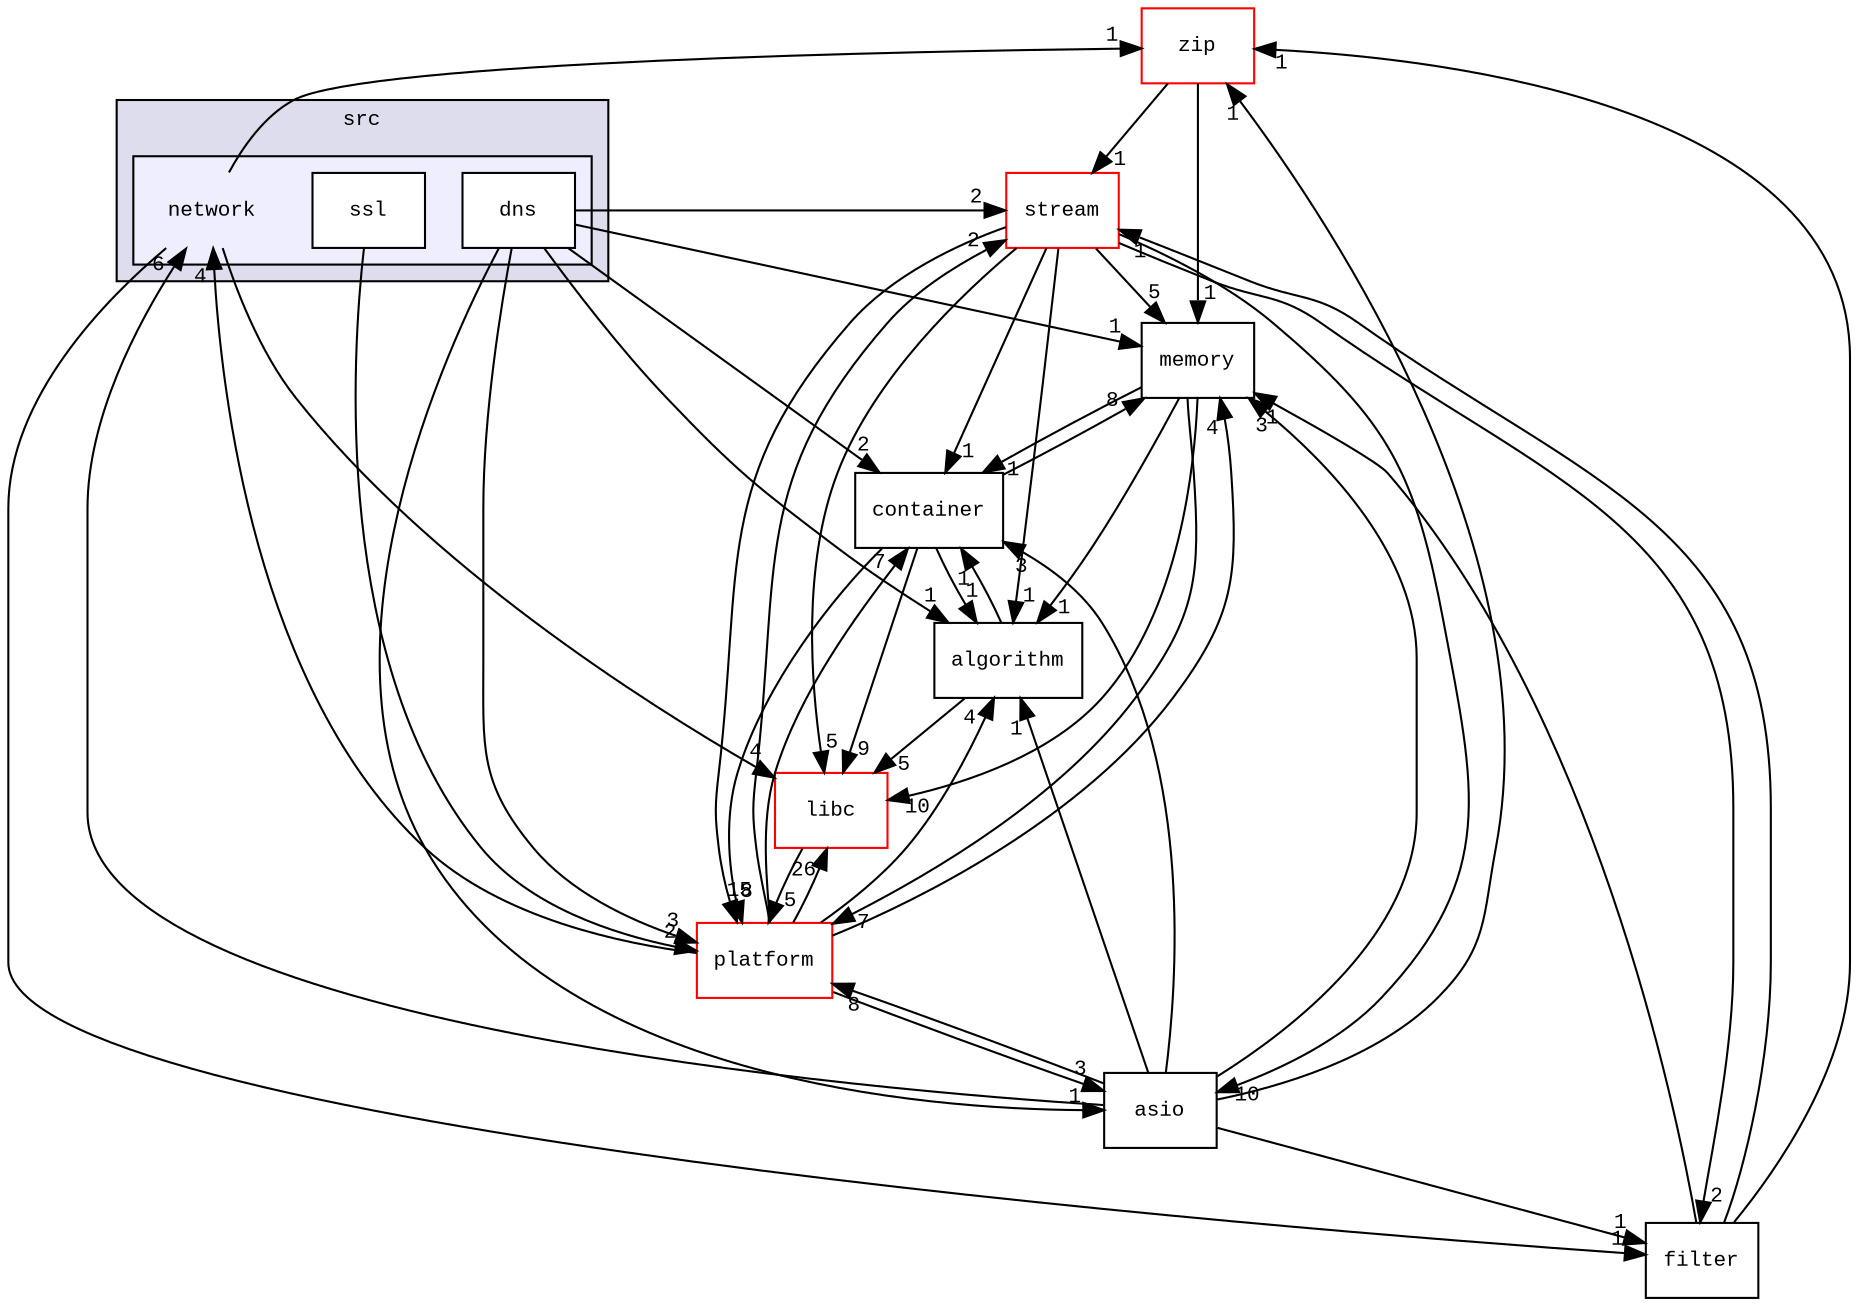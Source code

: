 digraph "src/network" {
  compound=true
  node [ fontsize="10", fontname="CourierNew"];
  edge [ labelfontsize="10", labelfontname="CourierNew"];
  subgraph clusterdir_68267d1309a1af8e8297ef4c3efbcdba {
    graph [ bgcolor="#ddddee", pencolor="black", label="src" fontname="CourierNew", fontsize="10", URL="dir_68267d1309a1af8e8297ef4c3efbcdba.html"]
  subgraph clusterdir_fc4c7f03e1a69a98c370fae55a743828 {
    graph [ bgcolor="#eeeeff", pencolor="black", label="" URL="dir_fc4c7f03e1a69a98c370fae55a743828.html"];
    dir_fc4c7f03e1a69a98c370fae55a743828 [shape=plaintext label="network"];
    dir_c3a366c5291693ca9969c13524c90d08 [shape=box label="dns" color="black" fillcolor="white" style="filled" URL="dir_c3a366c5291693ca9969c13524c90d08.html"];
    dir_c92b6a190b2ee1b89ea578daa383e314 [shape=box label="ssl" color="black" fillcolor="white" style="filled" URL="dir_c92b6a190b2ee1b89ea578daa383e314.html"];
  }
  }
  dir_9f212bb07e66dc403da475347814e4ac [shape=box label="zip" fillcolor="white" style="filled" color="red" URL="dir_9f212bb07e66dc403da475347814e4ac.html"];
  dir_090521d29e73b40f7fc0a63254d8965e [shape=box label="stream" fillcolor="white" style="filled" color="red" URL="dir_090521d29e73b40f7fc0a63254d8965e.html"];
  dir_94d7edf6f8f3d9af5fd63c44172da41c [shape=box label="memory" URL="dir_94d7edf6f8f3d9af5fd63c44172da41c.html"];
  dir_1b313d86a3cedf427c8a82c0995b1bb6 [shape=box label="container" URL="dir_1b313d86a3cedf427c8a82c0995b1bb6.html"];
  dir_8681a82a265081a91d191144ff606af9 [shape=box label="filter" URL="dir_8681a82a265081a91d191144ff606af9.html"];
  dir_16a916fe4812f76ff8ca083dfa2c5cc7 [shape=box label="asio" URL="dir_16a916fe4812f76ff8ca083dfa2c5cc7.html"];
  dir_ee3448fa1dc3d93b4fb7d6fba5be0d5c [shape=box label="libc" fillcolor="white" style="filled" color="red" URL="dir_ee3448fa1dc3d93b4fb7d6fba5be0d5c.html"];
  dir_4b68c2fef3e151b6b93d5e93b14f1857 [shape=box label="platform" fillcolor="white" style="filled" color="red" URL="dir_4b68c2fef3e151b6b93d5e93b14f1857.html"];
  dir_fbc178c12bd249518b3c0868875b8083 [shape=box label="algorithm" URL="dir_fbc178c12bd249518b3c0868875b8083.html"];
  dir_9f212bb07e66dc403da475347814e4ac->dir_94d7edf6f8f3d9af5fd63c44172da41c [headlabel="1", labeldistance=1.5 headhref="dir_000054_000019.html"];
  dir_9f212bb07e66dc403da475347814e4ac->dir_090521d29e73b40f7fc0a63254d8965e [headlabel="1", labeldistance=1.5 headhref="dir_000054_000043.html"];
  dir_94d7edf6f8f3d9af5fd63c44172da41c->dir_1b313d86a3cedf427c8a82c0995b1bb6 [headlabel="1", labeldistance=1.5 headhref="dir_000019_000004.html"];
  dir_94d7edf6f8f3d9af5fd63c44172da41c->dir_ee3448fa1dc3d93b4fb7d6fba5be0d5c [headlabel="10", labeldistance=1.5 headhref="dir_000019_000006.html"];
  dir_94d7edf6f8f3d9af5fd63c44172da41c->dir_4b68c2fef3e151b6b93d5e93b14f1857 [headlabel="7", labeldistance=1.5 headhref="dir_000019_000026.html"];
  dir_94d7edf6f8f3d9af5fd63c44172da41c->dir_fbc178c12bd249518b3c0868875b8083 [headlabel="1", labeldistance=1.5 headhref="dir_000019_000001.html"];
  dir_090521d29e73b40f7fc0a63254d8965e->dir_94d7edf6f8f3d9af5fd63c44172da41c [headlabel="5", labeldistance=1.5 headhref="dir_000043_000019.html"];
  dir_090521d29e73b40f7fc0a63254d8965e->dir_1b313d86a3cedf427c8a82c0995b1bb6 [headlabel="1", labeldistance=1.5 headhref="dir_000043_000004.html"];
  dir_090521d29e73b40f7fc0a63254d8965e->dir_8681a82a265081a91d191144ff606af9 [headlabel="2", labeldistance=1.5 headhref="dir_000043_000005.html"];
  dir_090521d29e73b40f7fc0a63254d8965e->dir_16a916fe4812f76ff8ca083dfa2c5cc7 [headlabel="10", labeldistance=1.5 headhref="dir_000043_000002.html"];
  dir_090521d29e73b40f7fc0a63254d8965e->dir_ee3448fa1dc3d93b4fb7d6fba5be0d5c [headlabel="5", labeldistance=1.5 headhref="dir_000043_000006.html"];
  dir_090521d29e73b40f7fc0a63254d8965e->dir_4b68c2fef3e151b6b93d5e93b14f1857 [headlabel="15", labeldistance=1.5 headhref="dir_000043_000026.html"];
  dir_090521d29e73b40f7fc0a63254d8965e->dir_fbc178c12bd249518b3c0868875b8083 [headlabel="1", labeldistance=1.5 headhref="dir_000043_000001.html"];
  dir_1b313d86a3cedf427c8a82c0995b1bb6->dir_94d7edf6f8f3d9af5fd63c44172da41c [headlabel="8", labeldistance=1.5 headhref="dir_000004_000019.html"];
  dir_1b313d86a3cedf427c8a82c0995b1bb6->dir_ee3448fa1dc3d93b4fb7d6fba5be0d5c [headlabel="9", labeldistance=1.5 headhref="dir_000004_000006.html"];
  dir_1b313d86a3cedf427c8a82c0995b1bb6->dir_4b68c2fef3e151b6b93d5e93b14f1857 [headlabel="8", labeldistance=1.5 headhref="dir_000004_000026.html"];
  dir_1b313d86a3cedf427c8a82c0995b1bb6->dir_fbc178c12bd249518b3c0868875b8083 [headlabel="1", labeldistance=1.5 headhref="dir_000004_000001.html"];
  dir_c3a366c5291693ca9969c13524c90d08->dir_090521d29e73b40f7fc0a63254d8965e [headlabel="2", labeldistance=1.5 headhref="dir_000021_000043.html"];
  dir_c3a366c5291693ca9969c13524c90d08->dir_94d7edf6f8f3d9af5fd63c44172da41c [headlabel="1", labeldistance=1.5 headhref="dir_000021_000019.html"];
  dir_c3a366c5291693ca9969c13524c90d08->dir_1b313d86a3cedf427c8a82c0995b1bb6 [headlabel="2", labeldistance=1.5 headhref="dir_000021_000004.html"];
  dir_c3a366c5291693ca9969c13524c90d08->dir_16a916fe4812f76ff8ca083dfa2c5cc7 [headlabel="1", labeldistance=1.5 headhref="dir_000021_000002.html"];
  dir_c3a366c5291693ca9969c13524c90d08->dir_4b68c2fef3e151b6b93d5e93b14f1857 [headlabel="3", labeldistance=1.5 headhref="dir_000021_000026.html"];
  dir_c3a366c5291693ca9969c13524c90d08->dir_fbc178c12bd249518b3c0868875b8083 [headlabel="1", labeldistance=1.5 headhref="dir_000021_000001.html"];
  dir_8681a82a265081a91d191144ff606af9->dir_9f212bb07e66dc403da475347814e4ac [headlabel="1", labeldistance=1.5 headhref="dir_000005_000054.html"];
  dir_8681a82a265081a91d191144ff606af9->dir_94d7edf6f8f3d9af5fd63c44172da41c [headlabel="1", labeldistance=1.5 headhref="dir_000005_000019.html"];
  dir_8681a82a265081a91d191144ff606af9->dir_090521d29e73b40f7fc0a63254d8965e [headlabel="1", labeldistance=1.5 headhref="dir_000005_000043.html"];
  dir_16a916fe4812f76ff8ca083dfa2c5cc7->dir_9f212bb07e66dc403da475347814e4ac [headlabel="1", labeldistance=1.5 headhref="dir_000002_000054.html"];
  dir_16a916fe4812f76ff8ca083dfa2c5cc7->dir_94d7edf6f8f3d9af5fd63c44172da41c [headlabel="3", labeldistance=1.5 headhref="dir_000002_000019.html"];
  dir_16a916fe4812f76ff8ca083dfa2c5cc7->dir_1b313d86a3cedf427c8a82c0995b1bb6 [headlabel="3", labeldistance=1.5 headhref="dir_000002_000004.html"];
  dir_16a916fe4812f76ff8ca083dfa2c5cc7->dir_8681a82a265081a91d191144ff606af9 [headlabel="1", labeldistance=1.5 headhref="dir_000002_000005.html"];
  dir_16a916fe4812f76ff8ca083dfa2c5cc7->dir_4b68c2fef3e151b6b93d5e93b14f1857 [headlabel="8", labeldistance=1.5 headhref="dir_000002_000026.html"];
  dir_16a916fe4812f76ff8ca083dfa2c5cc7->dir_fc4c7f03e1a69a98c370fae55a743828 [headlabel="6", labeldistance=1.5 headhref="dir_000002_000020.html"];
  dir_16a916fe4812f76ff8ca083dfa2c5cc7->dir_fbc178c12bd249518b3c0868875b8083 [headlabel="1", labeldistance=1.5 headhref="dir_000002_000001.html"];
  dir_ee3448fa1dc3d93b4fb7d6fba5be0d5c->dir_4b68c2fef3e151b6b93d5e93b14f1857 [headlabel="5", labeldistance=1.5 headhref="dir_000006_000026.html"];
  dir_c92b6a190b2ee1b89ea578daa383e314->dir_4b68c2fef3e151b6b93d5e93b14f1857 [headlabel="2", labeldistance=1.5 headhref="dir_000022_000026.html"];
  dir_4b68c2fef3e151b6b93d5e93b14f1857->dir_090521d29e73b40f7fc0a63254d8965e [headlabel="2", labeldistance=1.5 headhref="dir_000026_000043.html"];
  dir_4b68c2fef3e151b6b93d5e93b14f1857->dir_94d7edf6f8f3d9af5fd63c44172da41c [headlabel="4", labeldistance=1.5 headhref="dir_000026_000019.html"];
  dir_4b68c2fef3e151b6b93d5e93b14f1857->dir_1b313d86a3cedf427c8a82c0995b1bb6 [headlabel="7", labeldistance=1.5 headhref="dir_000026_000004.html"];
  dir_4b68c2fef3e151b6b93d5e93b14f1857->dir_16a916fe4812f76ff8ca083dfa2c5cc7 [headlabel="3", labeldistance=1.5 headhref="dir_000026_000002.html"];
  dir_4b68c2fef3e151b6b93d5e93b14f1857->dir_ee3448fa1dc3d93b4fb7d6fba5be0d5c [headlabel="26", labeldistance=1.5 headhref="dir_000026_000006.html"];
  dir_4b68c2fef3e151b6b93d5e93b14f1857->dir_fc4c7f03e1a69a98c370fae55a743828 [headlabel="4", labeldistance=1.5 headhref="dir_000026_000020.html"];
  dir_4b68c2fef3e151b6b93d5e93b14f1857->dir_fbc178c12bd249518b3c0868875b8083 [headlabel="4", labeldistance=1.5 headhref="dir_000026_000001.html"];
  dir_fc4c7f03e1a69a98c370fae55a743828->dir_9f212bb07e66dc403da475347814e4ac [headlabel="1", labeldistance=1.5 headhref="dir_000020_000054.html"];
  dir_fc4c7f03e1a69a98c370fae55a743828->dir_8681a82a265081a91d191144ff606af9 [headlabel="1", labeldistance=1.5 headhref="dir_000020_000005.html"];
  dir_fc4c7f03e1a69a98c370fae55a743828->dir_ee3448fa1dc3d93b4fb7d6fba5be0d5c [headlabel="4", labeldistance=1.5 headhref="dir_000020_000006.html"];
  dir_fbc178c12bd249518b3c0868875b8083->dir_1b313d86a3cedf427c8a82c0995b1bb6 [headlabel="1", labeldistance=1.5 headhref="dir_000001_000004.html"];
  dir_fbc178c12bd249518b3c0868875b8083->dir_ee3448fa1dc3d93b4fb7d6fba5be0d5c [headlabel="5", labeldistance=1.5 headhref="dir_000001_000006.html"];
}
